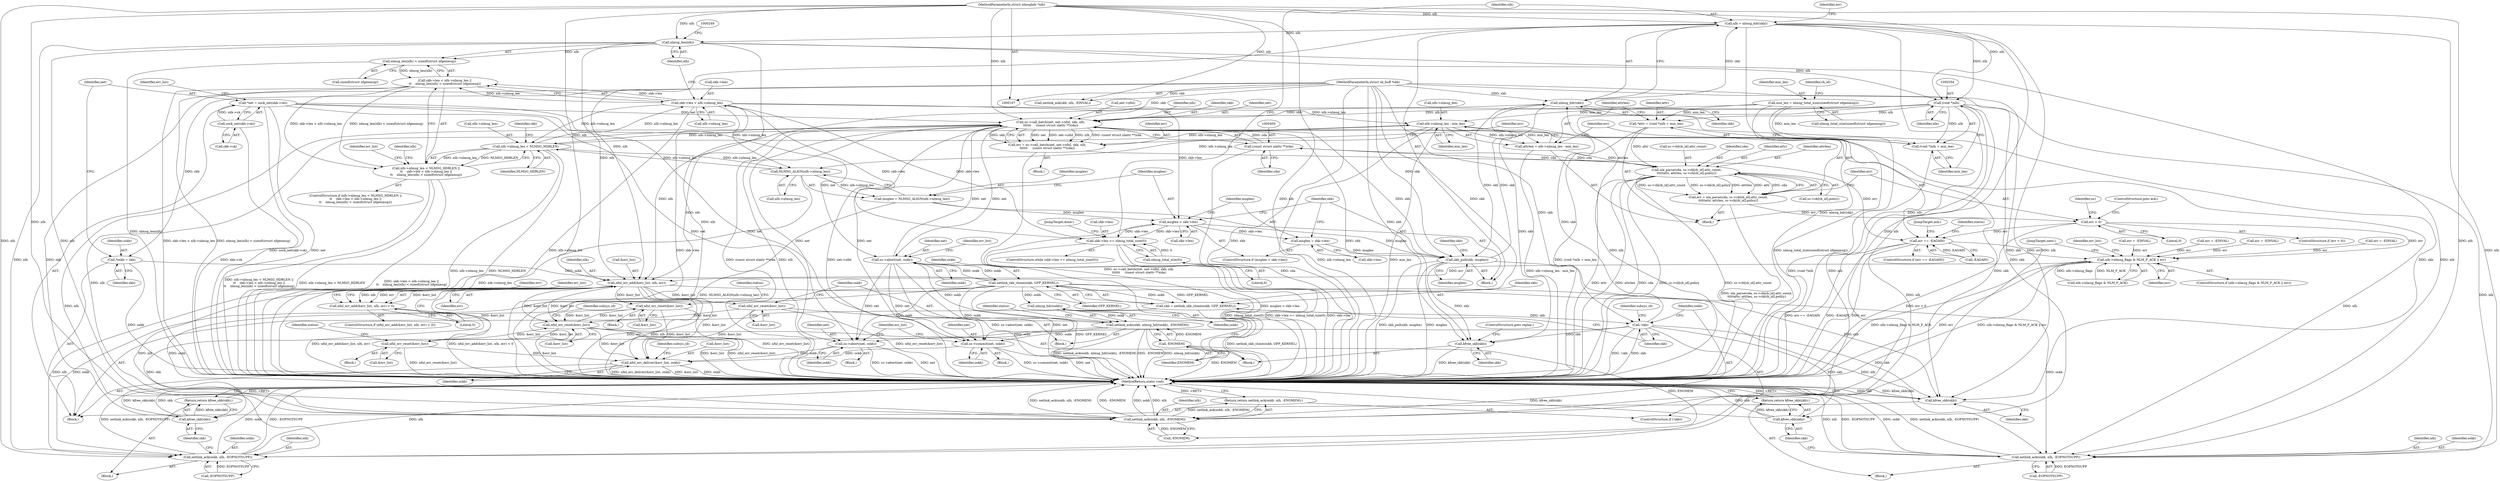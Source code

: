 digraph "0_linux_c58d6c93680f28ac58984af61d0a7ebf4319c241@pointer" {
"1000223" [label="(Call,nlh = nlmsg_hdr(skb))"];
"1000225" [label="(Call,nlmsg_hdr(skb))"];
"1000472" [label="(Call,skb_pull(skb, msglen))"];
"1000397" [label="(Call,nc->call_batch(net, net->nfnl, skb, nlh,\n\t\t\t\t\t\t     (const struct nlattr **)cda))"];
"1000117" [label="(Call,*net = sock_net(skb->sk))"];
"1000119" [label="(Call,sock_net(skb->sk))"];
"1000481" [label="(Call,ss->abort(net, oskb))"];
"1000439" [label="(Call,netlink_ack(oskb, nlmsg_hdr(oskb), -ENOMEM))"];
"1000441" [label="(Call,nlmsg_hdr(oskb))"];
"1000145" [label="(Call,netlink_skb_clone(oskb, GFP_KERNEL))"];
"1000113" [label="(Call,*oskb = skb)"];
"1000108" [label="(MethodParameterIn,struct sk_buff *skb)"];
"1000443" [label="(Call,-ENOMEM)"];
"1000353" [label="(Call,(void *)nlh)"];
"1000223" [label="(Call,nlh = nlmsg_hdr(skb))"];
"1000109" [label="(MethodParameterIn,struct nlmsghdr *nlh)"];
"1000246" [label="(Call,nlmsg_len(nlh))"];
"1000404" [label="(Call,(const struct nlattr **)cda)"];
"1000367" [label="(Call,nla_parse(cda, ss->cb[cb_id].attr_count,\n\t\t\t\t\tattr, attrlen, ss->cb[cb_id].policy))"];
"1000350" [label="(Call,*attr = (void *)nlh + min_len)"];
"1000336" [label="(Call,min_len = nlmsg_total_size(sizeof(struct nfgenmsg)))"];
"1000358" [label="(Call,attrlen = nlh->nlmsg_len - min_len)"];
"1000360" [label="(Call,nlh->nlmsg_len - min_len)"];
"1000232" [label="(Call,nlh->nlmsg_len < NLMSG_HDRLEN)"];
"1000238" [label="(Call,skb->len < nlh->nlmsg_len)"];
"1000214" [label="(Call,skb->len >= nlmsg_total_size(0))"];
"1000462" [label="(Call,msglen > skb->len)"];
"1000455" [label="(Call,msglen = NLMSG_ALIGN(nlh->nlmsg_len))"];
"1000457" [label="(Call,NLMSG_ALIGN(nlh->nlmsg_len))"];
"1000218" [label="(Call,nlmsg_total_size(0))"];
"1000467" [label="(Call,msglen = skb->len)"];
"1000149" [label="(Call,!skb)"];
"1000143" [label="(Call,skb = netlink_skb_clone(oskb, GFP_KERNEL))"];
"1000152" [label="(Call,netlink_ack(oskb, nlh, -ENOMEM))"];
"1000151" [label="(Return,return netlink_ack(oskb, nlh, -ENOMEM);)"];
"1000184" [label="(Call,netlink_ack(oskb, nlh, -EOPNOTSUPP))"];
"1000205" [label="(Call,netlink_ack(oskb, nlh, -EOPNOTSUPP))"];
"1000245" [label="(Call,nlmsg_len(nlh) < sizeof(struct nfgenmsg))"];
"1000237" [label="(Call,skb->len < nlh->nlmsg_len ||\n\t\t    nlmsg_len(nlh) < sizeof(struct nfgenmsg))"];
"1000231" [label="(Call,nlh->nlmsg_len < NLMSG_HDRLEN ||\n\t\t    skb->len < nlh->nlmsg_len ||\n\t\t    nlmsg_len(nlh) < sizeof(struct nfgenmsg))"];
"1000365" [label="(Call,err = nla_parse(cda, ss->cb[cb_id].attr_count,\n\t\t\t\t\tattr, attrlen, ss->cb[cb_id].policy))"];
"1000386" [label="(Call,err < 0)"];
"1000408" [label="(Call,err == -EAGAIN)"];
"1000419" [label="(Call,nlh->nlmsg_flags & NLM_F_ACK || err)"];
"1000429" [label="(Call,nfnl_err_add(&err_list, nlh, err))"];
"1000251" [label="(Call,nfnl_err_reset(&err_list))"];
"1000484" [label="(Call,nfnl_err_reset(&err_list))"];
"1000281" [label="(Call,nfnl_err_reset(&err_list))"];
"1000506" [label="(Call,nfnl_err_deliver(&err_list, oskb))"];
"1000428" [label="(Call,nfnl_err_add(&err_list, nlh, err) < 0)"];
"1000436" [label="(Call,nfnl_err_reset(&err_list))"];
"1000395" [label="(Call,err = nc->call_batch(net, net->nfnl, skb, nlh,\n\t\t\t\t\t\t     (const struct nlattr **)cda))"];
"1000489" [label="(Call,kfree_skb(skb))"];
"1000512" [label="(Call,kfree_skb(skb))"];
"1000190" [label="(Call,kfree_skb(skb))"];
"1000189" [label="(Return,return kfree_skb(skb);)"];
"1000211" [label="(Call,kfree_skb(skb))"];
"1000210" [label="(Return,return kfree_skb(skb);)"];
"1000498" [label="(Call,ss->commit(net, oskb))"];
"1000503" [label="(Call,ss->abort(net, oskb))"];
"1000352" [label="(Call,(void *)nlh + min_len)"];
"1000150" [label="(Identifier,skb)"];
"1000508" [label="(Identifier,err_list)"];
"1000490" [label="(Identifier,skb)"];
"1000143" [label="(Call,skb = netlink_skb_clone(oskb, GFP_KERNEL))"];
"1000506" [label="(Call,nfnl_err_deliver(&err_list, oskb))"];
"1000491" [label="(ControlStructure,goto replay;)"];
"1000350" [label="(Call,*attr = (void *)nlh + min_len)"];
"1000441" [label="(Call,nlmsg_hdr(oskb))"];
"1000507" [label="(Call,&err_list)"];
"1000454" [label="(JumpTarget,next:)"];
"1000119" [label="(Call,sock_net(skb->sk))"];
"1000407" [label="(ControlStructure,if (err == -EAGAIN))"];
"1000419" [label="(Call,nlh->nlmsg_flags & NLM_F_ACK || err)"];
"1000191" [label="(Identifier,skb)"];
"1000210" [label="(Return,return kfree_skb(skb);)"];
"1000233" [label="(Call,nlh->nlmsg_len)"];
"1000247" [label="(Identifier,nlh)"];
"1000246" [label="(Call,nlmsg_len(nlh))"];
"1000120" [label="(Call,skb->sk)"];
"1000134" [label="(Call,netlink_ack(skb, nlh, -EINVAL))"];
"1000253" [label="(Identifier,err_list)"];
"1000190" [label="(Call,kfree_skb(skb))"];
"1000213" [label="(ControlStructure,while (skb->len >= nlmsg_total_size(0)))"];
"1000431" [label="(Identifier,err_list)"];
"1000368" [label="(Identifier,cda)"];
"1000458" [label="(Call,nlh->nlmsg_len)"];
"1000483" [label="(Identifier,oskb)"];
"1000427" [label="(ControlStructure,if (nfnl_err_add(&err_list, nlh, err) < 0))"];
"1000281" [label="(Call,nfnl_err_reset(&err_list))"];
"1000514" [label="(MethodReturn,static void)"];
"1000414" [label="(Identifier,status)"];
"1000473" [label="(Identifier,skb)"];
"1000212" [label="(Identifier,skb)"];
"1000511" [label="(Identifier,subsys_id)"];
"1000220" [label="(Block,)"];
"1000500" [label="(Identifier,oskb)"];
"1000361" [label="(Call,nlh->nlmsg_len)"];
"1000376" [label="(Identifier,attr)"];
"1000242" [label="(Call,nlh->nlmsg_len)"];
"1000392" [label="(Identifier,nc)"];
"1000403" [label="(Identifier,nlh)"];
"1000481" [label="(Call,ss->abort(net, oskb))"];
"1000187" [label="(Call,-EOPNOTSUPP)"];
"1000336" [label="(Call,min_len = nlmsg_total_size(sizeof(struct nfgenmsg)))"];
"1000387" [label="(Identifier,err)"];
"1000402" [label="(Identifier,skb)"];
"1000351" [label="(Identifier,attr)"];
"1000482" [label="(Identifier,net)"];
"1000343" [label="(Identifier,cb_id)"];
"1000462" [label="(Call,msglen > skb->len)"];
"1000498" [label="(Call,ss->commit(net, oskb))"];
"1000418" [label="(ControlStructure,if (nlh->nlmsg_flags & NLM_F_ACK || err))"];
"1000214" [label="(Call,skb->len >= nlmsg_total_size(0))"];
"1000151" [label="(Return,return netlink_ack(oskb, nlh, -ENOMEM);)"];
"1000410" [label="(Call,-EAGAIN)"];
"1000155" [label="(Call,-ENOMEM)"];
"1000442" [label="(Identifier,oskb)"];
"1000444" [label="(Identifier,ENOMEM)"];
"1000208" [label="(Call,-EOPNOTSUPP)"];
"1000181" [label="(Block,)"];
"1000334" [label="(Block,)"];
"1000360" [label="(Call,nlh->nlmsg_len - min_len)"];
"1000364" [label="(Identifier,min_len)"];
"1000206" [label="(Identifier,oskb)"];
"1000420" [label="(Call,nlh->nlmsg_flags & NLM_F_ACK)"];
"1000488" [label="(Identifier,subsys_id)"];
"1000430" [label="(Call,&err_list)"];
"1000280" [label="(Block,)"];
"1000111" [label="(Block,)"];
"1000352" [label="(Call,(void *)nlh + min_len)"];
"1000463" [label="(Identifier,msglen)"];
"1000398" [label="(Identifier,net)"];
"1000461" [label="(ControlStructure,if (msglen > skb->len))"];
"1000385" [label="(ControlStructure,if (err < 0))"];
"1000304" [label="(Call,err = -EINVAL)"];
"1000399" [label="(Call,net->nfnl)"];
"1000434" [label="(Literal,0)"];
"1000337" [label="(Identifier,min_len)"];
"1000145" [label="(Call,netlink_skb_clone(oskb, GFP_KERNEL))"];
"1000239" [label="(Call,skb->len)"];
"1000250" [label="(Block,)"];
"1000126" [label="(Identifier,err_list)"];
"1000432" [label="(Identifier,nlh)"];
"1000446" [label="(Identifier,status)"];
"1000513" [label="(Identifier,skb)"];
"1000232" [label="(Call,nlh->nlmsg_len < NLMSG_HDRLEN)"];
"1000148" [label="(ControlStructure,if (!skb))"];
"1000502" [label="(Block,)"];
"1000109" [label="(MethodParameterIn,struct nlmsghdr *nlh)"];
"1000386" [label="(Call,err < 0)"];
"1000389" [label="(ControlStructure,goto ack;)"];
"1000236" [label="(Identifier,NLMSG_HDRLEN)"];
"1000154" [label="(Identifier,nlh)"];
"1000186" [label="(Identifier,nlh)"];
"1000365" [label="(Call,err = nla_parse(cda, ss->cb[cb_id].attr_count,\n\t\t\t\t\tattr, attrlen, ss->cb[cb_id].policy))"];
"1000230" [label="(ControlStructure,if (nlh->nlmsg_len < NLMSG_HDRLEN ||\n\t\t    skb->len < nlh->nlmsg_len ||\n\t\t    nlmsg_len(nlh) < sizeof(struct nfgenmsg)))"];
"1000425" [label="(Identifier,err)"];
"1000475" [label="(JumpTarget,done:)"];
"1000406" [label="(Identifier,cda)"];
"1000499" [label="(Identifier,net)"];
"1000404" [label="(Call,(const struct nlattr **)cda)"];
"1000251" [label="(Call,nfnl_err_reset(&err_list))"];
"1000231" [label="(Call,nlh->nlmsg_len < NLMSG_HDRLEN ||\n\t\t    skb->len < nlh->nlmsg_len ||\n\t\t    nlmsg_len(nlh) < sizeof(struct nfgenmsg))"];
"1000480" [label="(Block,)"];
"1000469" [label="(Call,skb->len)"];
"1000144" [label="(Identifier,skb)"];
"1000282" [label="(Call,&err_list)"];
"1000285" [label="(Identifier,status)"];
"1000484" [label="(Call,nfnl_err_reset(&err_list))"];
"1000377" [label="(Identifier,attrlen)"];
"1000248" [label="(Call,sizeof(struct nfgenmsg))"];
"1000497" [label="(Block,)"];
"1000378" [label="(Call,ss->cb[cb_id].policy)"];
"1000474" [label="(Identifier,msglen)"];
"1000245" [label="(Call,nlmsg_len(nlh) < sizeof(struct nfgenmsg))"];
"1000468" [label="(Identifier,msglen)"];
"1000509" [label="(Identifier,oskb)"];
"1000185" [label="(Identifier,oskb)"];
"1000436" [label="(Call,nfnl_err_reset(&err_list))"];
"1000433" [label="(Identifier,err)"];
"1000438" [label="(Identifier,err_list)"];
"1000223" [label="(Call,nlh = nlmsg_hdr(skb))"];
"1000472" [label="(Call,skb_pull(skb, msglen))"];
"1000189" [label="(Return,return kfree_skb(skb);)"];
"1000147" [label="(Identifier,GFP_KERNEL)"];
"1000238" [label="(Call,skb->len < nlh->nlmsg_len)"];
"1000467" [label="(Call,msglen = skb->len)"];
"1000113" [label="(Call,*oskb = skb)"];
"1000456" [label="(Identifier,msglen)"];
"1000237" [label="(Call,skb->len < nlh->nlmsg_len ||\n\t\t    nlmsg_len(nlh) < sizeof(struct nfgenmsg))"];
"1000158" [label="(Identifier,subsys_id)"];
"1000240" [label="(Identifier,skb)"];
"1000394" [label="(Block,)"];
"1000202" [label="(Block,)"];
"1000224" [label="(Identifier,nlh)"];
"1000338" [label="(Call,nlmsg_total_size(sizeof(struct nfgenmsg)))"];
"1000457" [label="(Call,NLMSG_ALIGN(nlh->nlmsg_len))"];
"1000219" [label="(Literal,0)"];
"1000211" [label="(Call,kfree_skb(skb))"];
"1000356" [label="(Identifier,min_len)"];
"1000395" [label="(Call,err = nc->call_batch(net, net->nfnl, skb, nlh,\n\t\t\t\t\t\t     (const struct nlattr **)cda))"];
"1000408" [label="(Call,err == -EAGAIN)"];
"1000226" [label="(Identifier,skb)"];
"1000117" [label="(Call,*net = sock_net(skb->sk))"];
"1000118" [label="(Identifier,net)"];
"1000450" [label="(Identifier,err)"];
"1000266" [label="(Call,err = -EINVAL)"];
"1000512" [label="(Call,kfree_skb(skb))"];
"1000205" [label="(Call,netlink_ack(oskb, nlh, -EOPNOTSUPP))"];
"1000409" [label="(Identifier,err)"];
"1000184" [label="(Call,netlink_ack(oskb, nlh, -EOPNOTSUPP))"];
"1000437" [label="(Call,&err_list)"];
"1000353" [label="(Call,(void *)nlh)"];
"1000503" [label="(Call,ss->abort(net, oskb))"];
"1000216" [label="(Identifier,skb)"];
"1000367" [label="(Call,nla_parse(cda, ss->cb[cb_id].attr_count,\n\t\t\t\t\tattr, attrlen, ss->cb[cb_id].policy))"];
"1000315" [label="(Call,err = -EINVAL)"];
"1000486" [label="(Identifier,err_list)"];
"1000153" [label="(Identifier,oskb)"];
"1000228" [label="(Identifier,err)"];
"1000428" [label="(Call,nfnl_err_add(&err_list, nlh, err) < 0)"];
"1000489" [label="(Call,kfree_skb(skb))"];
"1000440" [label="(Identifier,oskb)"];
"1000417" [label="(JumpTarget,ack:)"];
"1000215" [label="(Call,skb->len)"];
"1000114" [label="(Identifier,oskb)"];
"1000355" [label="(Identifier,nlh)"];
"1000504" [label="(Identifier,net)"];
"1000485" [label="(Call,&err_list)"];
"1000369" [label="(Call,ss->cb[cb_id].attr_count)"];
"1000225" [label="(Call,nlmsg_hdr(skb))"];
"1000207" [label="(Identifier,nlh)"];
"1000464" [label="(Call,skb->len)"];
"1000397" [label="(Call,nc->call_batch(net, net->nfnl, skb, nlh,\n\t\t\t\t\t\t     (const struct nlattr **)cda))"];
"1000262" [label="(Identifier,nlh)"];
"1000435" [label="(Block,)"];
"1000152" [label="(Call,netlink_ack(oskb, nlh, -ENOMEM))"];
"1000455" [label="(Call,msglen = NLMSG_ALIGN(nlh->nlmsg_len))"];
"1000388" [label="(Literal,0)"];
"1000429" [label="(Call,nfnl_err_add(&err_list, nlh, err))"];
"1000396" [label="(Identifier,err)"];
"1000149" [label="(Call,!skb)"];
"1000108" [label="(MethodParameterIn,struct sk_buff *skb)"];
"1000115" [label="(Identifier,skb)"];
"1000505" [label="(Identifier,oskb)"];
"1000443" [label="(Call,-ENOMEM)"];
"1000146" [label="(Identifier,oskb)"];
"1000329" [label="(Call,err = -EINVAL)"];
"1000358" [label="(Call,attrlen = nlh->nlmsg_len - min_len)"];
"1000218" [label="(Call,nlmsg_total_size(0))"];
"1000439" [label="(Call,netlink_ack(oskb, nlmsg_hdr(oskb), -ENOMEM))"];
"1000252" [label="(Call,&err_list)"];
"1000359" [label="(Identifier,attrlen)"];
"1000366" [label="(Identifier,err)"];
"1000255" [label="(Identifier,status)"];
"1000223" -> "1000220"  [label="AST: "];
"1000223" -> "1000225"  [label="CFG: "];
"1000224" -> "1000223"  [label="AST: "];
"1000225" -> "1000223"  [label="AST: "];
"1000228" -> "1000223"  [label="CFG: "];
"1000223" -> "1000514"  [label="DDG: nlmsg_hdr(skb)"];
"1000223" -> "1000514"  [label="DDG: nlh"];
"1000223" -> "1000152"  [label="DDG: nlh"];
"1000223" -> "1000184"  [label="DDG: nlh"];
"1000223" -> "1000205"  [label="DDG: nlh"];
"1000225" -> "1000223"  [label="DDG: skb"];
"1000109" -> "1000223"  [label="DDG: nlh"];
"1000223" -> "1000246"  [label="DDG: nlh"];
"1000223" -> "1000353"  [label="DDG: nlh"];
"1000223" -> "1000429"  [label="DDG: nlh"];
"1000225" -> "1000226"  [label="CFG: "];
"1000226" -> "1000225"  [label="AST: "];
"1000472" -> "1000225"  [label="DDG: skb"];
"1000149" -> "1000225"  [label="DDG: skb"];
"1000108" -> "1000225"  [label="DDG: skb"];
"1000225" -> "1000397"  [label="DDG: skb"];
"1000225" -> "1000472"  [label="DDG: skb"];
"1000225" -> "1000489"  [label="DDG: skb"];
"1000225" -> "1000512"  [label="DDG: skb"];
"1000472" -> "1000220"  [label="AST: "];
"1000472" -> "1000474"  [label="CFG: "];
"1000473" -> "1000472"  [label="AST: "];
"1000474" -> "1000472"  [label="AST: "];
"1000216" -> "1000472"  [label="CFG: "];
"1000472" -> "1000514"  [label="DDG: skb_pull(skb, msglen)"];
"1000472" -> "1000514"  [label="DDG: msglen"];
"1000397" -> "1000472"  [label="DDG: skb"];
"1000108" -> "1000472"  [label="DDG: skb"];
"1000467" -> "1000472"  [label="DDG: msglen"];
"1000462" -> "1000472"  [label="DDG: msglen"];
"1000472" -> "1000489"  [label="DDG: skb"];
"1000472" -> "1000512"  [label="DDG: skb"];
"1000397" -> "1000395"  [label="AST: "];
"1000397" -> "1000404"  [label="CFG: "];
"1000398" -> "1000397"  [label="AST: "];
"1000399" -> "1000397"  [label="AST: "];
"1000402" -> "1000397"  [label="AST: "];
"1000403" -> "1000397"  [label="AST: "];
"1000404" -> "1000397"  [label="AST: "];
"1000395" -> "1000397"  [label="CFG: "];
"1000397" -> "1000514"  [label="DDG: (const struct nlattr **)cda"];
"1000397" -> "1000514"  [label="DDG: nlh"];
"1000397" -> "1000514"  [label="DDG: net->nfnl"];
"1000397" -> "1000152"  [label="DDG: nlh"];
"1000397" -> "1000184"  [label="DDG: nlh"];
"1000397" -> "1000205"  [label="DDG: nlh"];
"1000397" -> "1000395"  [label="DDG: net"];
"1000397" -> "1000395"  [label="DDG: net->nfnl"];
"1000397" -> "1000395"  [label="DDG: nlh"];
"1000397" -> "1000395"  [label="DDG: (const struct nlattr **)cda"];
"1000397" -> "1000395"  [label="DDG: skb"];
"1000117" -> "1000397"  [label="DDG: net"];
"1000481" -> "1000397"  [label="DDG: net"];
"1000108" -> "1000397"  [label="DDG: skb"];
"1000353" -> "1000397"  [label="DDG: nlh"];
"1000109" -> "1000397"  [label="DDG: nlh"];
"1000404" -> "1000397"  [label="DDG: cda"];
"1000397" -> "1000429"  [label="DDG: nlh"];
"1000397" -> "1000481"  [label="DDG: net"];
"1000397" -> "1000489"  [label="DDG: skb"];
"1000397" -> "1000498"  [label="DDG: net"];
"1000397" -> "1000503"  [label="DDG: net"];
"1000397" -> "1000512"  [label="DDG: skb"];
"1000117" -> "1000111"  [label="AST: "];
"1000117" -> "1000119"  [label="CFG: "];
"1000118" -> "1000117"  [label="AST: "];
"1000119" -> "1000117"  [label="AST: "];
"1000126" -> "1000117"  [label="CFG: "];
"1000117" -> "1000514"  [label="DDG: net"];
"1000117" -> "1000514"  [label="DDG: sock_net(skb->sk)"];
"1000119" -> "1000117"  [label="DDG: skb->sk"];
"1000117" -> "1000481"  [label="DDG: net"];
"1000117" -> "1000498"  [label="DDG: net"];
"1000117" -> "1000503"  [label="DDG: net"];
"1000119" -> "1000120"  [label="CFG: "];
"1000120" -> "1000119"  [label="AST: "];
"1000119" -> "1000514"  [label="DDG: skb->sk"];
"1000481" -> "1000480"  [label="AST: "];
"1000481" -> "1000483"  [label="CFG: "];
"1000482" -> "1000481"  [label="AST: "];
"1000483" -> "1000481"  [label="AST: "];
"1000486" -> "1000481"  [label="CFG: "];
"1000481" -> "1000514"  [label="DDG: ss->abort(net, oskb)"];
"1000481" -> "1000514"  [label="DDG: net"];
"1000481" -> "1000145"  [label="DDG: oskb"];
"1000439" -> "1000481"  [label="DDG: oskb"];
"1000145" -> "1000481"  [label="DDG: oskb"];
"1000481" -> "1000498"  [label="DDG: net"];
"1000481" -> "1000503"  [label="DDG: net"];
"1000439" -> "1000435"  [label="AST: "];
"1000439" -> "1000443"  [label="CFG: "];
"1000440" -> "1000439"  [label="AST: "];
"1000441" -> "1000439"  [label="AST: "];
"1000443" -> "1000439"  [label="AST: "];
"1000446" -> "1000439"  [label="CFG: "];
"1000439" -> "1000514"  [label="DDG: -ENOMEM"];
"1000439" -> "1000514"  [label="DDG: nlmsg_hdr(oskb)"];
"1000439" -> "1000514"  [label="DDG: netlink_ack(oskb, nlmsg_hdr(oskb), -ENOMEM)"];
"1000441" -> "1000439"  [label="DDG: oskb"];
"1000443" -> "1000439"  [label="DDG: ENOMEM"];
"1000439" -> "1000498"  [label="DDG: oskb"];
"1000439" -> "1000503"  [label="DDG: oskb"];
"1000441" -> "1000442"  [label="CFG: "];
"1000442" -> "1000441"  [label="AST: "];
"1000444" -> "1000441"  [label="CFG: "];
"1000145" -> "1000441"  [label="DDG: oskb"];
"1000145" -> "1000143"  [label="AST: "];
"1000145" -> "1000147"  [label="CFG: "];
"1000146" -> "1000145"  [label="AST: "];
"1000147" -> "1000145"  [label="AST: "];
"1000143" -> "1000145"  [label="CFG: "];
"1000145" -> "1000514"  [label="DDG: GFP_KERNEL"];
"1000145" -> "1000143"  [label="DDG: oskb"];
"1000145" -> "1000143"  [label="DDG: GFP_KERNEL"];
"1000113" -> "1000145"  [label="DDG: oskb"];
"1000145" -> "1000152"  [label="DDG: oskb"];
"1000145" -> "1000184"  [label="DDG: oskb"];
"1000145" -> "1000205"  [label="DDG: oskb"];
"1000145" -> "1000498"  [label="DDG: oskb"];
"1000145" -> "1000503"  [label="DDG: oskb"];
"1000113" -> "1000111"  [label="AST: "];
"1000113" -> "1000115"  [label="CFG: "];
"1000114" -> "1000113"  [label="AST: "];
"1000115" -> "1000113"  [label="AST: "];
"1000118" -> "1000113"  [label="CFG: "];
"1000113" -> "1000514"  [label="DDG: oskb"];
"1000108" -> "1000113"  [label="DDG: skb"];
"1000108" -> "1000107"  [label="AST: "];
"1000108" -> "1000514"  [label="DDG: skb"];
"1000108" -> "1000134"  [label="DDG: skb"];
"1000108" -> "1000143"  [label="DDG: skb"];
"1000108" -> "1000149"  [label="DDG: skb"];
"1000108" -> "1000190"  [label="DDG: skb"];
"1000108" -> "1000211"  [label="DDG: skb"];
"1000108" -> "1000489"  [label="DDG: skb"];
"1000108" -> "1000512"  [label="DDG: skb"];
"1000443" -> "1000444"  [label="CFG: "];
"1000444" -> "1000443"  [label="AST: "];
"1000443" -> "1000514"  [label="DDG: ENOMEM"];
"1000443" -> "1000155"  [label="DDG: ENOMEM"];
"1000353" -> "1000352"  [label="AST: "];
"1000353" -> "1000355"  [label="CFG: "];
"1000354" -> "1000353"  [label="AST: "];
"1000355" -> "1000353"  [label="AST: "];
"1000356" -> "1000353"  [label="CFG: "];
"1000353" -> "1000514"  [label="DDG: nlh"];
"1000353" -> "1000152"  [label="DDG: nlh"];
"1000353" -> "1000184"  [label="DDG: nlh"];
"1000353" -> "1000205"  [label="DDG: nlh"];
"1000353" -> "1000350"  [label="DDG: nlh"];
"1000353" -> "1000352"  [label="DDG: nlh"];
"1000246" -> "1000353"  [label="DDG: nlh"];
"1000109" -> "1000353"  [label="DDG: nlh"];
"1000353" -> "1000429"  [label="DDG: nlh"];
"1000109" -> "1000107"  [label="AST: "];
"1000109" -> "1000514"  [label="DDG: nlh"];
"1000109" -> "1000134"  [label="DDG: nlh"];
"1000109" -> "1000152"  [label="DDG: nlh"];
"1000109" -> "1000184"  [label="DDG: nlh"];
"1000109" -> "1000205"  [label="DDG: nlh"];
"1000109" -> "1000246"  [label="DDG: nlh"];
"1000109" -> "1000429"  [label="DDG: nlh"];
"1000246" -> "1000245"  [label="AST: "];
"1000246" -> "1000247"  [label="CFG: "];
"1000247" -> "1000246"  [label="AST: "];
"1000249" -> "1000246"  [label="CFG: "];
"1000246" -> "1000514"  [label="DDG: nlh"];
"1000246" -> "1000152"  [label="DDG: nlh"];
"1000246" -> "1000184"  [label="DDG: nlh"];
"1000246" -> "1000205"  [label="DDG: nlh"];
"1000246" -> "1000245"  [label="DDG: nlh"];
"1000246" -> "1000429"  [label="DDG: nlh"];
"1000404" -> "1000406"  [label="CFG: "];
"1000405" -> "1000404"  [label="AST: "];
"1000406" -> "1000404"  [label="AST: "];
"1000404" -> "1000514"  [label="DDG: cda"];
"1000404" -> "1000367"  [label="DDG: cda"];
"1000367" -> "1000404"  [label="DDG: cda"];
"1000367" -> "1000365"  [label="AST: "];
"1000367" -> "1000378"  [label="CFG: "];
"1000368" -> "1000367"  [label="AST: "];
"1000369" -> "1000367"  [label="AST: "];
"1000376" -> "1000367"  [label="AST: "];
"1000377" -> "1000367"  [label="AST: "];
"1000378" -> "1000367"  [label="AST: "];
"1000365" -> "1000367"  [label="CFG: "];
"1000367" -> "1000514"  [label="DDG: ss->cb[cb_id].attr_count"];
"1000367" -> "1000514"  [label="DDG: attr"];
"1000367" -> "1000514"  [label="DDG: attrlen"];
"1000367" -> "1000514"  [label="DDG: cda"];
"1000367" -> "1000514"  [label="DDG: ss->cb[cb_id].policy"];
"1000367" -> "1000365"  [label="DDG: ss->cb[cb_id].attr_count"];
"1000367" -> "1000365"  [label="DDG: ss->cb[cb_id].policy"];
"1000367" -> "1000365"  [label="DDG: attrlen"];
"1000367" -> "1000365"  [label="DDG: attr"];
"1000367" -> "1000365"  [label="DDG: cda"];
"1000350" -> "1000367"  [label="DDG: attr"];
"1000358" -> "1000367"  [label="DDG: attrlen"];
"1000350" -> "1000334"  [label="AST: "];
"1000350" -> "1000352"  [label="CFG: "];
"1000351" -> "1000350"  [label="AST: "];
"1000352" -> "1000350"  [label="AST: "];
"1000359" -> "1000350"  [label="CFG: "];
"1000350" -> "1000514"  [label="DDG: (void *)nlh + min_len"];
"1000336" -> "1000350"  [label="DDG: min_len"];
"1000336" -> "1000334"  [label="AST: "];
"1000336" -> "1000338"  [label="CFG: "];
"1000337" -> "1000336"  [label="AST: "];
"1000338" -> "1000336"  [label="AST: "];
"1000343" -> "1000336"  [label="CFG: "];
"1000336" -> "1000514"  [label="DDG: nlmsg_total_size(sizeof(struct nfgenmsg))"];
"1000336" -> "1000352"  [label="DDG: min_len"];
"1000336" -> "1000360"  [label="DDG: min_len"];
"1000358" -> "1000334"  [label="AST: "];
"1000358" -> "1000360"  [label="CFG: "];
"1000359" -> "1000358"  [label="AST: "];
"1000360" -> "1000358"  [label="AST: "];
"1000366" -> "1000358"  [label="CFG: "];
"1000358" -> "1000514"  [label="DDG: nlh->nlmsg_len - min_len"];
"1000360" -> "1000358"  [label="DDG: nlh->nlmsg_len"];
"1000360" -> "1000358"  [label="DDG: min_len"];
"1000360" -> "1000364"  [label="CFG: "];
"1000361" -> "1000360"  [label="AST: "];
"1000364" -> "1000360"  [label="AST: "];
"1000360" -> "1000514"  [label="DDG: nlh->nlmsg_len"];
"1000360" -> "1000514"  [label="DDG: min_len"];
"1000360" -> "1000232"  [label="DDG: nlh->nlmsg_len"];
"1000232" -> "1000360"  [label="DDG: nlh->nlmsg_len"];
"1000238" -> "1000360"  [label="DDG: nlh->nlmsg_len"];
"1000360" -> "1000457"  [label="DDG: nlh->nlmsg_len"];
"1000232" -> "1000231"  [label="AST: "];
"1000232" -> "1000236"  [label="CFG: "];
"1000233" -> "1000232"  [label="AST: "];
"1000236" -> "1000232"  [label="AST: "];
"1000240" -> "1000232"  [label="CFG: "];
"1000231" -> "1000232"  [label="CFG: "];
"1000232" -> "1000514"  [label="DDG: nlh->nlmsg_len"];
"1000232" -> "1000514"  [label="DDG: NLMSG_HDRLEN"];
"1000232" -> "1000231"  [label="DDG: nlh->nlmsg_len"];
"1000232" -> "1000231"  [label="DDG: NLMSG_HDRLEN"];
"1000238" -> "1000232"  [label="DDG: nlh->nlmsg_len"];
"1000457" -> "1000232"  [label="DDG: nlh->nlmsg_len"];
"1000232" -> "1000238"  [label="DDG: nlh->nlmsg_len"];
"1000232" -> "1000457"  [label="DDG: nlh->nlmsg_len"];
"1000238" -> "1000237"  [label="AST: "];
"1000238" -> "1000242"  [label="CFG: "];
"1000239" -> "1000238"  [label="AST: "];
"1000242" -> "1000238"  [label="AST: "];
"1000247" -> "1000238"  [label="CFG: "];
"1000237" -> "1000238"  [label="CFG: "];
"1000238" -> "1000514"  [label="DDG: skb->len"];
"1000238" -> "1000514"  [label="DDG: nlh->nlmsg_len"];
"1000238" -> "1000214"  [label="DDG: skb->len"];
"1000238" -> "1000237"  [label="DDG: skb->len"];
"1000238" -> "1000237"  [label="DDG: nlh->nlmsg_len"];
"1000214" -> "1000238"  [label="DDG: skb->len"];
"1000238" -> "1000457"  [label="DDG: nlh->nlmsg_len"];
"1000238" -> "1000462"  [label="DDG: skb->len"];
"1000214" -> "1000213"  [label="AST: "];
"1000214" -> "1000218"  [label="CFG: "];
"1000215" -> "1000214"  [label="AST: "];
"1000218" -> "1000214"  [label="AST: "];
"1000224" -> "1000214"  [label="CFG: "];
"1000475" -> "1000214"  [label="CFG: "];
"1000214" -> "1000514"  [label="DDG: skb->len >= nlmsg_total_size(0)"];
"1000214" -> "1000514"  [label="DDG: nlmsg_total_size(0)"];
"1000214" -> "1000514"  [label="DDG: skb->len"];
"1000462" -> "1000214"  [label="DDG: skb->len"];
"1000218" -> "1000214"  [label="DDG: 0"];
"1000214" -> "1000462"  [label="DDG: skb->len"];
"1000462" -> "1000461"  [label="AST: "];
"1000462" -> "1000464"  [label="CFG: "];
"1000463" -> "1000462"  [label="AST: "];
"1000464" -> "1000462"  [label="AST: "];
"1000468" -> "1000462"  [label="CFG: "];
"1000473" -> "1000462"  [label="CFG: "];
"1000462" -> "1000514"  [label="DDG: msglen > skb->len"];
"1000455" -> "1000462"  [label="DDG: msglen"];
"1000462" -> "1000467"  [label="DDG: skb->len"];
"1000455" -> "1000220"  [label="AST: "];
"1000455" -> "1000457"  [label="CFG: "];
"1000456" -> "1000455"  [label="AST: "];
"1000457" -> "1000455"  [label="AST: "];
"1000463" -> "1000455"  [label="CFG: "];
"1000455" -> "1000514"  [label="DDG: NLMSG_ALIGN(nlh->nlmsg_len)"];
"1000457" -> "1000455"  [label="DDG: nlh->nlmsg_len"];
"1000457" -> "1000458"  [label="CFG: "];
"1000458" -> "1000457"  [label="AST: "];
"1000457" -> "1000514"  [label="DDG: nlh->nlmsg_len"];
"1000218" -> "1000219"  [label="CFG: "];
"1000219" -> "1000218"  [label="AST: "];
"1000467" -> "1000461"  [label="AST: "];
"1000467" -> "1000469"  [label="CFG: "];
"1000468" -> "1000467"  [label="AST: "];
"1000469" -> "1000467"  [label="AST: "];
"1000473" -> "1000467"  [label="CFG: "];
"1000149" -> "1000148"  [label="AST: "];
"1000149" -> "1000150"  [label="CFG: "];
"1000150" -> "1000149"  [label="AST: "];
"1000153" -> "1000149"  [label="CFG: "];
"1000158" -> "1000149"  [label="CFG: "];
"1000149" -> "1000514"  [label="DDG: !skb"];
"1000149" -> "1000514"  [label="DDG: skb"];
"1000143" -> "1000149"  [label="DDG: skb"];
"1000149" -> "1000190"  [label="DDG: skb"];
"1000149" -> "1000211"  [label="DDG: skb"];
"1000149" -> "1000489"  [label="DDG: skb"];
"1000149" -> "1000512"  [label="DDG: skb"];
"1000143" -> "1000111"  [label="AST: "];
"1000144" -> "1000143"  [label="AST: "];
"1000150" -> "1000143"  [label="CFG: "];
"1000143" -> "1000514"  [label="DDG: netlink_skb_clone(oskb, GFP_KERNEL)"];
"1000152" -> "1000151"  [label="AST: "];
"1000152" -> "1000155"  [label="CFG: "];
"1000153" -> "1000152"  [label="AST: "];
"1000154" -> "1000152"  [label="AST: "];
"1000155" -> "1000152"  [label="AST: "];
"1000151" -> "1000152"  [label="CFG: "];
"1000152" -> "1000514"  [label="DDG: netlink_ack(oskb, nlh, -ENOMEM)"];
"1000152" -> "1000514"  [label="DDG: -ENOMEM"];
"1000152" -> "1000514"  [label="DDG: oskb"];
"1000152" -> "1000514"  [label="DDG: nlh"];
"1000152" -> "1000151"  [label="DDG: netlink_ack(oskb, nlh, -ENOMEM)"];
"1000429" -> "1000152"  [label="DDG: nlh"];
"1000155" -> "1000152"  [label="DDG: ENOMEM"];
"1000151" -> "1000148"  [label="AST: "];
"1000514" -> "1000151"  [label="CFG: "];
"1000151" -> "1000514"  [label="DDG: <RET>"];
"1000184" -> "1000181"  [label="AST: "];
"1000184" -> "1000187"  [label="CFG: "];
"1000185" -> "1000184"  [label="AST: "];
"1000186" -> "1000184"  [label="AST: "];
"1000187" -> "1000184"  [label="AST: "];
"1000191" -> "1000184"  [label="CFG: "];
"1000184" -> "1000514"  [label="DDG: nlh"];
"1000184" -> "1000514"  [label="DDG: -EOPNOTSUPP"];
"1000184" -> "1000514"  [label="DDG: oskb"];
"1000184" -> "1000514"  [label="DDG: netlink_ack(oskb, nlh, -EOPNOTSUPP)"];
"1000429" -> "1000184"  [label="DDG: nlh"];
"1000187" -> "1000184"  [label="DDG: EOPNOTSUPP"];
"1000205" -> "1000202"  [label="AST: "];
"1000205" -> "1000208"  [label="CFG: "];
"1000206" -> "1000205"  [label="AST: "];
"1000207" -> "1000205"  [label="AST: "];
"1000208" -> "1000205"  [label="AST: "];
"1000212" -> "1000205"  [label="CFG: "];
"1000205" -> "1000514"  [label="DDG: oskb"];
"1000205" -> "1000514"  [label="DDG: -EOPNOTSUPP"];
"1000205" -> "1000514"  [label="DDG: nlh"];
"1000205" -> "1000514"  [label="DDG: netlink_ack(oskb, nlh, -EOPNOTSUPP)"];
"1000429" -> "1000205"  [label="DDG: nlh"];
"1000208" -> "1000205"  [label="DDG: EOPNOTSUPP"];
"1000245" -> "1000237"  [label="AST: "];
"1000245" -> "1000248"  [label="CFG: "];
"1000248" -> "1000245"  [label="AST: "];
"1000237" -> "1000245"  [label="CFG: "];
"1000245" -> "1000514"  [label="DDG: nlmsg_len(nlh)"];
"1000245" -> "1000237"  [label="DDG: nlmsg_len(nlh)"];
"1000237" -> "1000231"  [label="AST: "];
"1000231" -> "1000237"  [label="CFG: "];
"1000237" -> "1000514"  [label="DDG: skb->len < nlh->nlmsg_len"];
"1000237" -> "1000514"  [label="DDG: nlmsg_len(nlh) < sizeof(struct nfgenmsg)"];
"1000237" -> "1000231"  [label="DDG: skb->len < nlh->nlmsg_len"];
"1000237" -> "1000231"  [label="DDG: nlmsg_len(nlh) < sizeof(struct nfgenmsg)"];
"1000231" -> "1000230"  [label="AST: "];
"1000253" -> "1000231"  [label="CFG: "];
"1000262" -> "1000231"  [label="CFG: "];
"1000231" -> "1000514"  [label="DDG: skb->len < nlh->nlmsg_len ||\n\t\t    nlmsg_len(nlh) < sizeof(struct nfgenmsg)"];
"1000231" -> "1000514"  [label="DDG: nlh->nlmsg_len < NLMSG_HDRLEN ||\n\t\t    skb->len < nlh->nlmsg_len ||\n\t\t    nlmsg_len(nlh) < sizeof(struct nfgenmsg)"];
"1000231" -> "1000514"  [label="DDG: nlh->nlmsg_len < NLMSG_HDRLEN"];
"1000365" -> "1000334"  [label="AST: "];
"1000366" -> "1000365"  [label="AST: "];
"1000387" -> "1000365"  [label="CFG: "];
"1000365" -> "1000514"  [label="DDG: nla_parse(cda, ss->cb[cb_id].attr_count,\n\t\t\t\t\tattr, attrlen, ss->cb[cb_id].policy)"];
"1000365" -> "1000386"  [label="DDG: err"];
"1000386" -> "1000385"  [label="AST: "];
"1000386" -> "1000388"  [label="CFG: "];
"1000387" -> "1000386"  [label="AST: "];
"1000388" -> "1000386"  [label="AST: "];
"1000389" -> "1000386"  [label="CFG: "];
"1000392" -> "1000386"  [label="CFG: "];
"1000386" -> "1000514"  [label="DDG: err < 0"];
"1000386" -> "1000408"  [label="DDG: err"];
"1000386" -> "1000419"  [label="DDG: err"];
"1000408" -> "1000407"  [label="AST: "];
"1000408" -> "1000410"  [label="CFG: "];
"1000409" -> "1000408"  [label="AST: "];
"1000410" -> "1000408"  [label="AST: "];
"1000414" -> "1000408"  [label="CFG: "];
"1000417" -> "1000408"  [label="CFG: "];
"1000408" -> "1000514"  [label="DDG: err"];
"1000408" -> "1000514"  [label="DDG: err == -EAGAIN"];
"1000408" -> "1000514"  [label="DDG: -EAGAIN"];
"1000395" -> "1000408"  [label="DDG: err"];
"1000410" -> "1000408"  [label="DDG: EAGAIN"];
"1000408" -> "1000419"  [label="DDG: err"];
"1000419" -> "1000418"  [label="AST: "];
"1000419" -> "1000420"  [label="CFG: "];
"1000419" -> "1000425"  [label="CFG: "];
"1000420" -> "1000419"  [label="AST: "];
"1000425" -> "1000419"  [label="AST: "];
"1000431" -> "1000419"  [label="CFG: "];
"1000454" -> "1000419"  [label="CFG: "];
"1000419" -> "1000514"  [label="DDG: nlh->nlmsg_flags & NLM_F_ACK"];
"1000419" -> "1000514"  [label="DDG: err"];
"1000419" -> "1000514"  [label="DDG: nlh->nlmsg_flags & NLM_F_ACK || err"];
"1000420" -> "1000419"  [label="DDG: nlh->nlmsg_flags"];
"1000420" -> "1000419"  [label="DDG: NLM_F_ACK"];
"1000315" -> "1000419"  [label="DDG: err"];
"1000304" -> "1000419"  [label="DDG: err"];
"1000266" -> "1000419"  [label="DDG: err"];
"1000329" -> "1000419"  [label="DDG: err"];
"1000419" -> "1000429"  [label="DDG: err"];
"1000429" -> "1000428"  [label="AST: "];
"1000429" -> "1000433"  [label="CFG: "];
"1000430" -> "1000429"  [label="AST: "];
"1000432" -> "1000429"  [label="AST: "];
"1000433" -> "1000429"  [label="AST: "];
"1000434" -> "1000429"  [label="CFG: "];
"1000429" -> "1000514"  [label="DDG: nlh"];
"1000429" -> "1000514"  [label="DDG: err"];
"1000429" -> "1000251"  [label="DDG: &err_list"];
"1000429" -> "1000281"  [label="DDG: &err_list"];
"1000429" -> "1000428"  [label="DDG: &err_list"];
"1000429" -> "1000428"  [label="DDG: nlh"];
"1000429" -> "1000428"  [label="DDG: err"];
"1000484" -> "1000429"  [label="DDG: &err_list"];
"1000429" -> "1000436"  [label="DDG: &err_list"];
"1000429" -> "1000484"  [label="DDG: &err_list"];
"1000429" -> "1000506"  [label="DDG: &err_list"];
"1000251" -> "1000250"  [label="AST: "];
"1000251" -> "1000252"  [label="CFG: "];
"1000252" -> "1000251"  [label="AST: "];
"1000255" -> "1000251"  [label="CFG: "];
"1000251" -> "1000514"  [label="DDG: nfnl_err_reset(&err_list)"];
"1000484" -> "1000251"  [label="DDG: &err_list"];
"1000251" -> "1000484"  [label="DDG: &err_list"];
"1000251" -> "1000506"  [label="DDG: &err_list"];
"1000484" -> "1000480"  [label="AST: "];
"1000484" -> "1000485"  [label="CFG: "];
"1000485" -> "1000484"  [label="AST: "];
"1000488" -> "1000484"  [label="CFG: "];
"1000484" -> "1000514"  [label="DDG: &err_list"];
"1000484" -> "1000514"  [label="DDG: nfnl_err_reset(&err_list)"];
"1000484" -> "1000281"  [label="DDG: &err_list"];
"1000281" -> "1000484"  [label="DDG: &err_list"];
"1000436" -> "1000484"  [label="DDG: &err_list"];
"1000484" -> "1000506"  [label="DDG: &err_list"];
"1000281" -> "1000280"  [label="AST: "];
"1000281" -> "1000282"  [label="CFG: "];
"1000282" -> "1000281"  [label="AST: "];
"1000285" -> "1000281"  [label="CFG: "];
"1000281" -> "1000514"  [label="DDG: nfnl_err_reset(&err_list)"];
"1000281" -> "1000506"  [label="DDG: &err_list"];
"1000506" -> "1000111"  [label="AST: "];
"1000506" -> "1000509"  [label="CFG: "];
"1000507" -> "1000506"  [label="AST: "];
"1000509" -> "1000506"  [label="AST: "];
"1000511" -> "1000506"  [label="CFG: "];
"1000506" -> "1000514"  [label="DDG: oskb"];
"1000506" -> "1000514"  [label="DDG: nfnl_err_deliver(&err_list, oskb)"];
"1000506" -> "1000514"  [label="DDG: &err_list"];
"1000436" -> "1000506"  [label="DDG: &err_list"];
"1000498" -> "1000506"  [label="DDG: oskb"];
"1000503" -> "1000506"  [label="DDG: oskb"];
"1000428" -> "1000427"  [label="AST: "];
"1000428" -> "1000434"  [label="CFG: "];
"1000434" -> "1000428"  [label="AST: "];
"1000438" -> "1000428"  [label="CFG: "];
"1000450" -> "1000428"  [label="CFG: "];
"1000428" -> "1000514"  [label="DDG: nfnl_err_add(&err_list, nlh, err) < 0"];
"1000428" -> "1000514"  [label="DDG: nfnl_err_add(&err_list, nlh, err)"];
"1000436" -> "1000435"  [label="AST: "];
"1000436" -> "1000437"  [label="CFG: "];
"1000437" -> "1000436"  [label="AST: "];
"1000440" -> "1000436"  [label="CFG: "];
"1000436" -> "1000514"  [label="DDG: nfnl_err_reset(&err_list)"];
"1000395" -> "1000394"  [label="AST: "];
"1000396" -> "1000395"  [label="AST: "];
"1000409" -> "1000395"  [label="CFG: "];
"1000395" -> "1000514"  [label="DDG: nc->call_batch(net, net->nfnl, skb, nlh,\n\t\t\t\t\t\t     (const struct nlattr **)cda)"];
"1000489" -> "1000480"  [label="AST: "];
"1000489" -> "1000490"  [label="CFG: "];
"1000490" -> "1000489"  [label="AST: "];
"1000491" -> "1000489"  [label="CFG: "];
"1000489" -> "1000514"  [label="DDG: kfree_skb(skb)"];
"1000512" -> "1000111"  [label="AST: "];
"1000512" -> "1000513"  [label="CFG: "];
"1000513" -> "1000512"  [label="AST: "];
"1000514" -> "1000512"  [label="CFG: "];
"1000512" -> "1000514"  [label="DDG: skb"];
"1000512" -> "1000514"  [label="DDG: kfree_skb(skb)"];
"1000190" -> "1000189"  [label="AST: "];
"1000190" -> "1000191"  [label="CFG: "];
"1000191" -> "1000190"  [label="AST: "];
"1000189" -> "1000190"  [label="CFG: "];
"1000190" -> "1000514"  [label="DDG: kfree_skb(skb)"];
"1000190" -> "1000514"  [label="DDG: skb"];
"1000190" -> "1000189"  [label="DDG: kfree_skb(skb)"];
"1000189" -> "1000181"  [label="AST: "];
"1000514" -> "1000189"  [label="CFG: "];
"1000189" -> "1000514"  [label="DDG: <RET>"];
"1000211" -> "1000210"  [label="AST: "];
"1000211" -> "1000212"  [label="CFG: "];
"1000212" -> "1000211"  [label="AST: "];
"1000210" -> "1000211"  [label="CFG: "];
"1000211" -> "1000514"  [label="DDG: skb"];
"1000211" -> "1000514"  [label="DDG: kfree_skb(skb)"];
"1000211" -> "1000210"  [label="DDG: kfree_skb(skb)"];
"1000210" -> "1000202"  [label="AST: "];
"1000514" -> "1000210"  [label="CFG: "];
"1000210" -> "1000514"  [label="DDG: <RET>"];
"1000498" -> "1000497"  [label="AST: "];
"1000498" -> "1000500"  [label="CFG: "];
"1000499" -> "1000498"  [label="AST: "];
"1000500" -> "1000498"  [label="AST: "];
"1000508" -> "1000498"  [label="CFG: "];
"1000498" -> "1000514"  [label="DDG: ss->commit(net, oskb)"];
"1000498" -> "1000514"  [label="DDG: net"];
"1000503" -> "1000502"  [label="AST: "];
"1000503" -> "1000505"  [label="CFG: "];
"1000504" -> "1000503"  [label="AST: "];
"1000505" -> "1000503"  [label="AST: "];
"1000508" -> "1000503"  [label="CFG: "];
"1000503" -> "1000514"  [label="DDG: ss->abort(net, oskb)"];
"1000503" -> "1000514"  [label="DDG: net"];
"1000352" -> "1000356"  [label="CFG: "];
"1000356" -> "1000352"  [label="AST: "];
"1000352" -> "1000514"  [label="DDG: (void *)nlh"];
}
